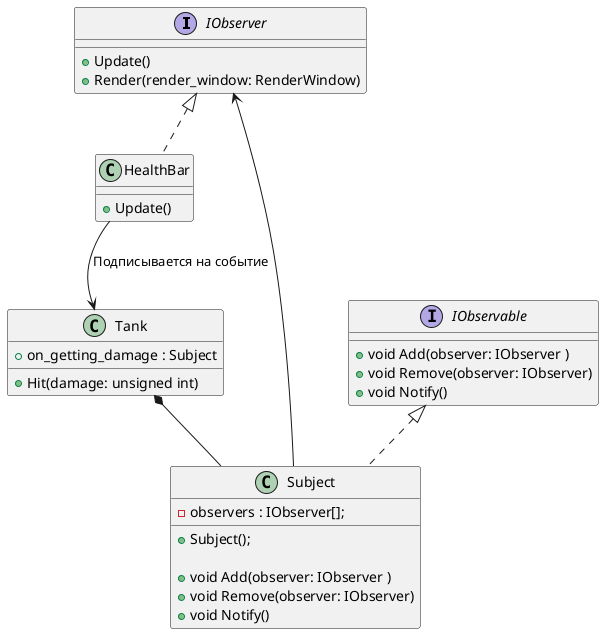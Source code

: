 @startuml
'https://plantuml.com/class-diagram

interface IObserver
interface IObservable

class Subject
class Tank
class HealthBar

Subject --> IObserver
Tank *-- Subject
HealthBar --> Tank : "Подписывается на событие"

interface IObserver {
    + Update()
    + Render(render_window: RenderWindow)
}

interface IObservable {
    + void Add(observer: IObserver )
    + void Remove(observer: IObserver)
    + void Notify()
}

class Subject implements IObservable {
  - observers : IObserver[];

  + Subject();

  + void Add(observer: IObserver )
      + void Remove(observer: IObserver)
      + void Notify()
}

class Tank {
    + on_getting_damage : Subject
    + Hit(damage: unsigned int)
}

class HealthBar implements IObserver {
    + Update()
}
@enduml